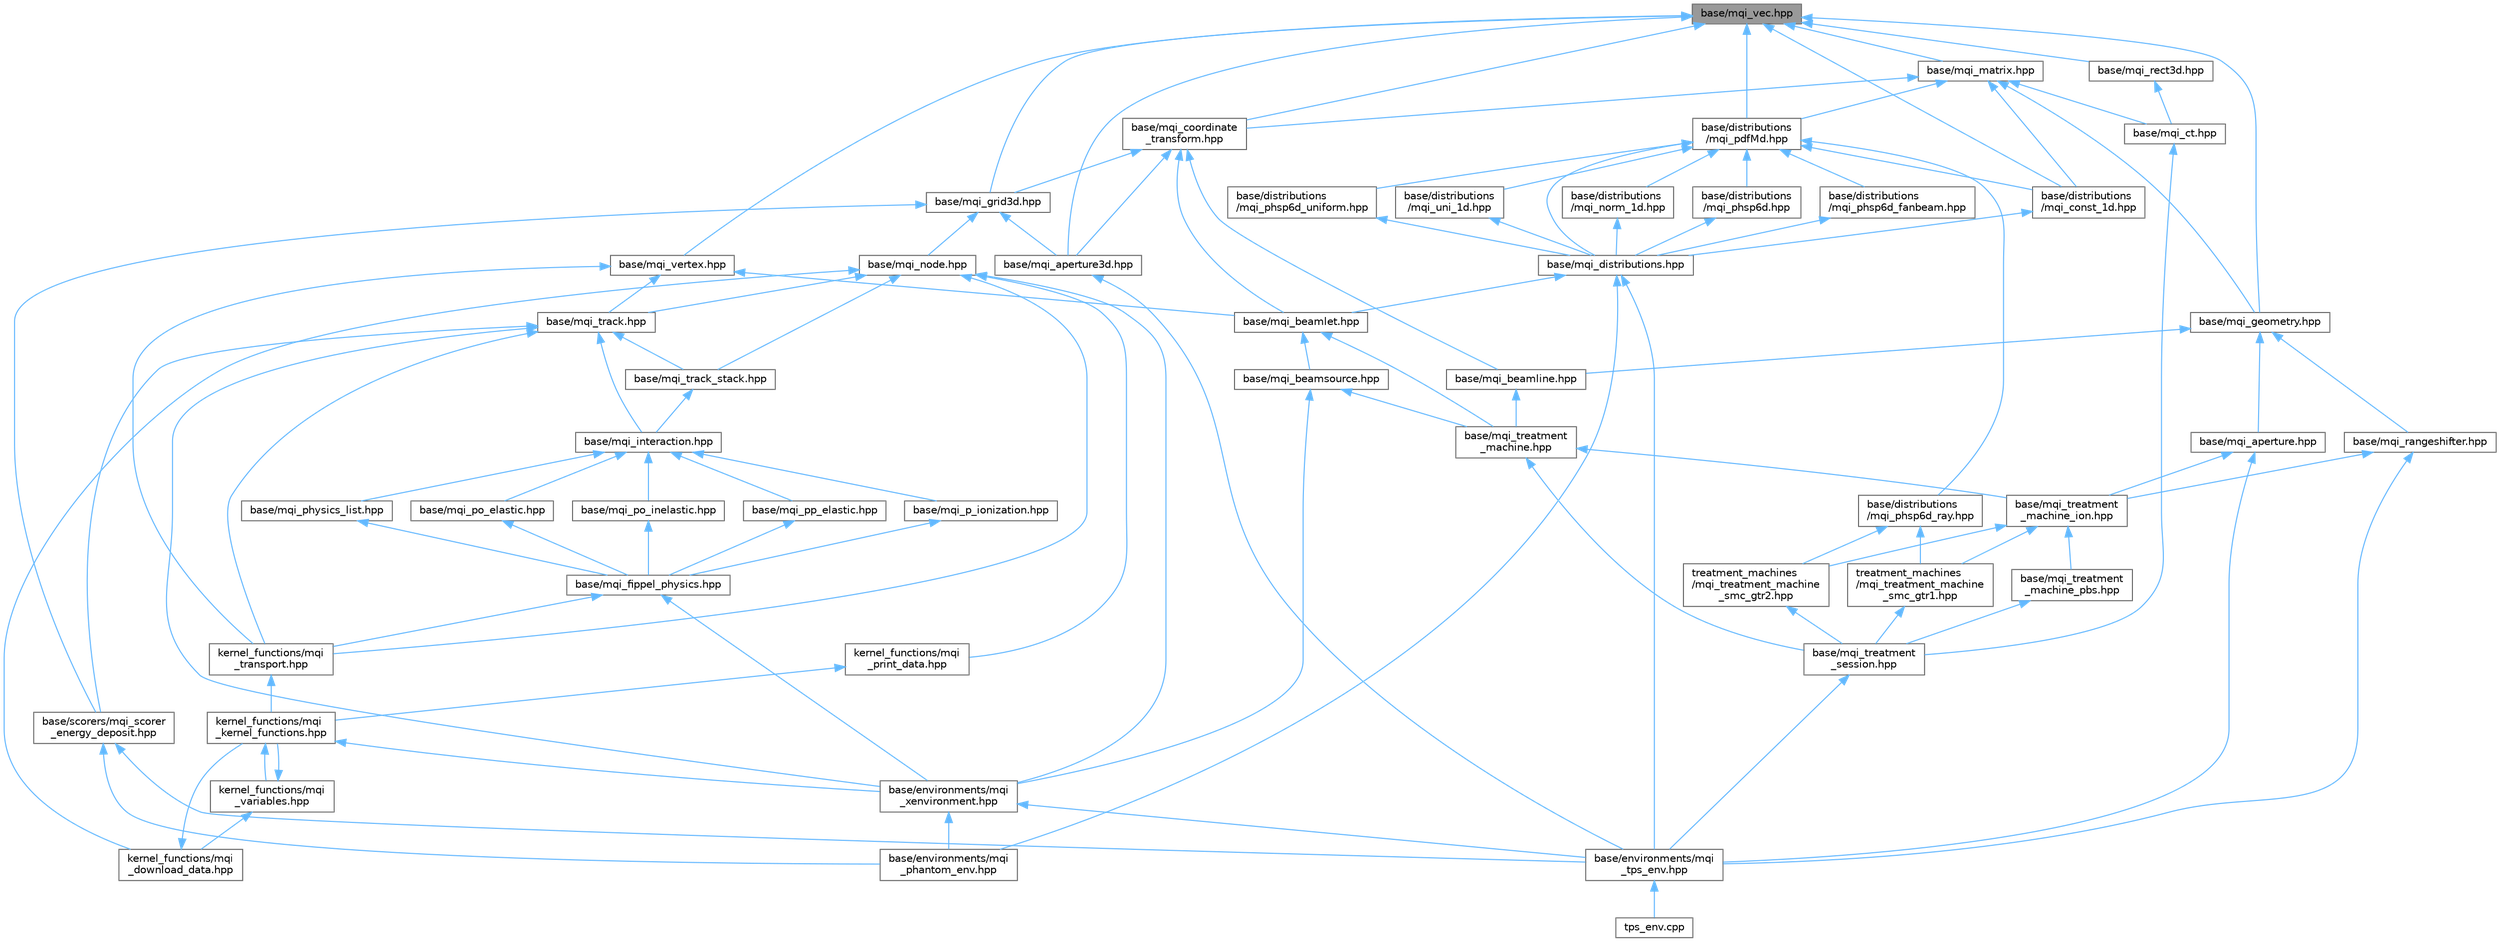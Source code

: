 digraph "base/mqi_vec.hpp"
{
 // LATEX_PDF_SIZE
  bgcolor="transparent";
  edge [fontname=Helvetica,fontsize=10,labelfontname=Helvetica,labelfontsize=10];
  node [fontname=Helvetica,fontsize=10,shape=box,height=0.2,width=0.4];
  Node1 [id="Node000001",label="base/mqi_vec.hpp",height=0.2,width=0.4,color="gray40", fillcolor="grey60", style="filled", fontcolor="black",tooltip=" "];
  Node1 -> Node2 [id="edge1_Node000001_Node000002",dir="back",color="steelblue1",style="solid",tooltip=" "];
  Node2 [id="Node000002",label="base/distributions\l/mqi_const_1d.hpp",height=0.2,width=0.4,color="grey40", fillcolor="white", style="filled",URL="$mqi__const__1d_8hpp.html",tooltip="Defines a 1-dimensional constant probability distribution function."];
  Node2 -> Node3 [id="edge2_Node000002_Node000003",dir="back",color="steelblue1",style="solid",tooltip=" "];
  Node3 [id="Node000003",label="base/mqi_distributions.hpp",height=0.2,width=0.4,color="grey40", fillcolor="white", style="filled",URL="$mqi__distributions_8hpp.html",tooltip="A meta-header that includes all particle distribution function headers."];
  Node3 -> Node4 [id="edge3_Node000003_Node000004",dir="back",color="steelblue1",style="solid",tooltip=" "];
  Node4 [id="Node000004",label="base/environments/mqi\l_phantom_env.hpp",height=0.2,width=0.4,color="grey40", fillcolor="white", style="filled",URL="$mqi__phantom__env_8hpp.html",tooltip=" "];
  Node3 -> Node5 [id="edge4_Node000003_Node000005",dir="back",color="steelblue1",style="solid",tooltip=" "];
  Node5 [id="Node000005",label="base/environments/mqi\l_tps_env.hpp",height=0.2,width=0.4,color="grey40", fillcolor="white", style="filled",URL="$mqi__tps__env_8hpp.html",tooltip=" "];
  Node5 -> Node6 [id="edge5_Node000005_Node000006",dir="back",color="steelblue1",style="solid",tooltip=" "];
  Node6 [id="Node000006",label="tps_env.cpp",height=0.2,width=0.4,color="grey40", fillcolor="white", style="filled",URL="$tps__env_8cpp.html",tooltip="Main entry point for running a Monte Carlo simulation using the Treatment Planning System (TPS) envir..."];
  Node3 -> Node7 [id="edge6_Node000003_Node000007",dir="back",color="steelblue1",style="solid",tooltip=" "];
  Node7 [id="Node000007",label="base/mqi_beamlet.hpp",height=0.2,width=0.4,color="grey40", fillcolor="white", style="filled",URL="$mqi__beamlet_8hpp.html",tooltip="Defines a beamlet, a fundamental component of a beam model."];
  Node7 -> Node8 [id="edge7_Node000007_Node000008",dir="back",color="steelblue1",style="solid",tooltip=" "];
  Node8 [id="Node000008",label="base/mqi_beamsource.hpp",height=0.2,width=0.4,color="grey40", fillcolor="white", style="filled",URL="$mqi__beamsource_8hpp.html",tooltip="Defines a source of particles for simulation, composed of multiple beamlets."];
  Node8 -> Node9 [id="edge8_Node000008_Node000009",dir="back",color="steelblue1",style="solid",tooltip=" "];
  Node9 [id="Node000009",label="base/environments/mqi\l_xenvironment.hpp",height=0.2,width=0.4,color="grey40", fillcolor="white", style="filled",URL="$mqi__xenvironment_8hpp.html",tooltip="This file defines the x_environment class, a virtual base class for creating Monte Carlo simulation e..."];
  Node9 -> Node4 [id="edge9_Node000009_Node000004",dir="back",color="steelblue1",style="solid",tooltip=" "];
  Node9 -> Node5 [id="edge10_Node000009_Node000005",dir="back",color="steelblue1",style="solid",tooltip=" "];
  Node8 -> Node10 [id="edge11_Node000008_Node000010",dir="back",color="steelblue1",style="solid",tooltip=" "];
  Node10 [id="Node000010",label="base/mqi_treatment\l_machine.hpp",height=0.2,width=0.4,color="grey40", fillcolor="white", style="filled",URL="$mqi__treatment__machine_8hpp.html",tooltip=" "];
  Node10 -> Node11 [id="edge12_Node000010_Node000011",dir="back",color="steelblue1",style="solid",tooltip=" "];
  Node11 [id="Node000011",label="base/mqi_treatment\l_machine_ion.hpp",height=0.2,width=0.4,color="grey40", fillcolor="white", style="filled",URL="$mqi__treatment__machine__ion_8hpp.html",tooltip=" "];
  Node11 -> Node12 [id="edge13_Node000011_Node000012",dir="back",color="steelblue1",style="solid",tooltip=" "];
  Node12 [id="Node000012",label="base/mqi_treatment\l_machine_pbs.hpp",height=0.2,width=0.4,color="grey40", fillcolor="white", style="filled",URL="$mqi__treatment__machine__pbs_8hpp.html",tooltip=" "];
  Node12 -> Node13 [id="edge14_Node000012_Node000013",dir="back",color="steelblue1",style="solid",tooltip=" "];
  Node13 [id="Node000013",label="base/mqi_treatment\l_session.hpp",height=0.2,width=0.4,color="grey40", fillcolor="white", style="filled",URL="$mqi__treatment__session_8hpp.html",tooltip=" "];
  Node13 -> Node5 [id="edge15_Node000013_Node000005",dir="back",color="steelblue1",style="solid",tooltip=" "];
  Node11 -> Node14 [id="edge16_Node000011_Node000014",dir="back",color="steelblue1",style="solid",tooltip=" "];
  Node14 [id="Node000014",label="treatment_machines\l/mqi_treatment_machine\l_smc_gtr1.hpp",height=0.2,width=0.4,color="grey40", fillcolor="white", style="filled",URL="$mqi__treatment__machine__smc__gtr1_8hpp.html",tooltip=" "];
  Node14 -> Node13 [id="edge17_Node000014_Node000013",dir="back",color="steelblue1",style="solid",tooltip=" "];
  Node11 -> Node15 [id="edge18_Node000011_Node000015",dir="back",color="steelblue1",style="solid",tooltip=" "];
  Node15 [id="Node000015",label="treatment_machines\l/mqi_treatment_machine\l_smc_gtr2.hpp",height=0.2,width=0.4,color="grey40", fillcolor="white", style="filled",URL="$mqi__treatment__machine__smc__gtr2_8hpp.html",tooltip=" "];
  Node15 -> Node13 [id="edge19_Node000015_Node000013",dir="back",color="steelblue1",style="solid",tooltip=" "];
  Node10 -> Node13 [id="edge20_Node000010_Node000013",dir="back",color="steelblue1",style="solid",tooltip=" "];
  Node7 -> Node10 [id="edge21_Node000007_Node000010",dir="back",color="steelblue1",style="solid",tooltip=" "];
  Node1 -> Node16 [id="edge22_Node000001_Node000016",dir="back",color="steelblue1",style="solid",tooltip=" "];
  Node16 [id="Node000016",label="base/distributions\l/mqi_pdfMd.hpp",height=0.2,width=0.4,color="grey40", fillcolor="white", style="filled",URL="$mqi__pdf_md_8hpp.html",tooltip="Defines the base class for M-dimensional probability distribution functions."];
  Node16 -> Node2 [id="edge23_Node000016_Node000002",dir="back",color="steelblue1",style="solid",tooltip=" "];
  Node16 -> Node17 [id="edge24_Node000016_Node000017",dir="back",color="steelblue1",style="solid",tooltip=" "];
  Node17 [id="Node000017",label="base/distributions\l/mqi_norm_1d.hpp",height=0.2,width=0.4,color="grey40", fillcolor="white", style="filled",URL="$mqi__norm__1d_8hpp.html",tooltip="Defines a 1-dimensional normal (Gaussian) probability distribution function."];
  Node17 -> Node3 [id="edge25_Node000017_Node000003",dir="back",color="steelblue1",style="solid",tooltip=" "];
  Node16 -> Node18 [id="edge26_Node000016_Node000018",dir="back",color="steelblue1",style="solid",tooltip=" "];
  Node18 [id="Node000018",label="base/distributions\l/mqi_phsp6d.hpp",height=0.2,width=0.4,color="grey40", fillcolor="white", style="filled",URL="$mqi__phsp6d_8hpp.html",tooltip="Defines a 6-dimensional phase-space probability distribution function."];
  Node18 -> Node3 [id="edge27_Node000018_Node000003",dir="back",color="steelblue1",style="solid",tooltip=" "];
  Node16 -> Node19 [id="edge28_Node000016_Node000019",dir="back",color="steelblue1",style="solid",tooltip=" "];
  Node19 [id="Node000019",label="base/distributions\l/mqi_phsp6d_fanbeam.hpp",height=0.2,width=0.4,color="grey40", fillcolor="white", style="filled",URL="$mqi__phsp6d__fanbeam_8hpp.html",tooltip="Defines a 6-dimensional phase-space PDF for a fan beam."];
  Node19 -> Node3 [id="edge29_Node000019_Node000003",dir="back",color="steelblue1",style="solid",tooltip=" "];
  Node16 -> Node20 [id="edge30_Node000016_Node000020",dir="back",color="steelblue1",style="solid",tooltip=" "];
  Node20 [id="Node000020",label="base/distributions\l/mqi_phsp6d_ray.hpp",height=0.2,width=0.4,color="grey40", fillcolor="white", style="filled",URL="$mqi__phsp6d__ray_8hpp.html",tooltip="This file defines the phsp_6d_ray class, a 6-dimensional phase-space distribution for a ray-like sour..."];
  Node20 -> Node14 [id="edge31_Node000020_Node000014",dir="back",color="steelblue1",style="solid",tooltip=" "];
  Node20 -> Node15 [id="edge32_Node000020_Node000015",dir="back",color="steelblue1",style="solid",tooltip=" "];
  Node16 -> Node21 [id="edge33_Node000016_Node000021",dir="back",color="steelblue1",style="solid",tooltip=" "];
  Node21 [id="Node000021",label="base/distributions\l/mqi_phsp6d_uniform.hpp",height=0.2,width=0.4,color="grey40", fillcolor="white", style="filled",URL="$mqi__phsp6d__uniform_8hpp.html",tooltip="This file defines the phsp_6d_uniform class, a 6-dimensional uniform phase-space distribution."];
  Node21 -> Node3 [id="edge34_Node000021_Node000003",dir="back",color="steelblue1",style="solid",tooltip=" "];
  Node16 -> Node22 [id="edge35_Node000016_Node000022",dir="back",color="steelblue1",style="solid",tooltip=" "];
  Node22 [id="Node000022",label="base/distributions\l/mqi_uni_1d.hpp",height=0.2,width=0.4,color="grey40", fillcolor="white", style="filled",URL="$mqi__uni__1d_8hpp.html",tooltip="This file defines the uni_1d class, a 1-dimensional uniform distribution."];
  Node22 -> Node3 [id="edge36_Node000022_Node000003",dir="back",color="steelblue1",style="solid",tooltip=" "];
  Node16 -> Node3 [id="edge37_Node000016_Node000003",dir="back",color="steelblue1",style="solid",tooltip=" "];
  Node1 -> Node23 [id="edge38_Node000001_Node000023",dir="back",color="steelblue1",style="solid",tooltip=" "];
  Node23 [id="Node000023",label="base/mqi_aperture3d.hpp",height=0.2,width=0.4,color="grey40", fillcolor="white", style="filled",URL="$mqi__aperture3d_8hpp.html",tooltip="3D rectilinear grid geometry for Monte Carlo transport through an aperture."];
  Node23 -> Node5 [id="edge39_Node000023_Node000005",dir="back",color="steelblue1",style="solid",tooltip=" "];
  Node1 -> Node24 [id="edge40_Node000001_Node000024",dir="back",color="steelblue1",style="solid",tooltip=" "];
  Node24 [id="Node000024",label="base/mqi_coordinate\l_transform.hpp",height=0.2,width=0.4,color="grey40", fillcolor="white", style="filled",URL="$mqi__coordinate__transform_8hpp.html",tooltip="Defines a class for mapping points and vectors between different coordinate systems."];
  Node24 -> Node23 [id="edge41_Node000024_Node000023",dir="back",color="steelblue1",style="solid",tooltip=" "];
  Node24 -> Node7 [id="edge42_Node000024_Node000007",dir="back",color="steelblue1",style="solid",tooltip=" "];
  Node24 -> Node25 [id="edge43_Node000024_Node000025",dir="back",color="steelblue1",style="solid",tooltip=" "];
  Node25 [id="Node000025",label="base/mqi_beamline.hpp",height=0.2,width=0.4,color="grey40", fillcolor="white", style="filled",URL="$mqi__beamline_8hpp.html",tooltip="Defines a beamline as a collection of physical components."];
  Node25 -> Node10 [id="edge44_Node000025_Node000010",dir="back",color="steelblue1",style="solid",tooltip=" "];
  Node24 -> Node26 [id="edge45_Node000024_Node000026",dir="back",color="steelblue1",style="solid",tooltip=" "];
  Node26 [id="Node000026",label="base/mqi_grid3d.hpp",height=0.2,width=0.4,color="grey40", fillcolor="white", style="filled",URL="$mqi__grid3d_8hpp.html",tooltip="Defines a generic 3D rectilinear grid for Monte Carlo transport simulations."];
  Node26 -> Node23 [id="edge46_Node000026_Node000023",dir="back",color="steelblue1",style="solid",tooltip=" "];
  Node26 -> Node27 [id="edge47_Node000026_Node000027",dir="back",color="steelblue1",style="solid",tooltip=" "];
  Node27 [id="Node000027",label="base/mqi_node.hpp",height=0.2,width=0.4,color="grey40", fillcolor="white", style="filled",URL="$mqi__node_8hpp.html",tooltip="Defines the node structure for the geometry hierarchy (scene graph)."];
  Node27 -> Node9 [id="edge48_Node000027_Node000009",dir="back",color="steelblue1",style="solid",tooltip=" "];
  Node27 -> Node28 [id="edge49_Node000027_Node000028",dir="back",color="steelblue1",style="solid",tooltip=" "];
  Node28 [id="Node000028",label="base/mqi_track.hpp",height=0.2,width=0.4,color="grey40", fillcolor="white", style="filled",URL="$mqi__track_8hpp.html",tooltip=" "];
  Node28 -> Node9 [id="edge50_Node000028_Node000009",dir="back",color="steelblue1",style="solid",tooltip=" "];
  Node28 -> Node29 [id="edge51_Node000028_Node000029",dir="back",color="steelblue1",style="solid",tooltip=" "];
  Node29 [id="Node000029",label="base/mqi_interaction.hpp",height=0.2,width=0.4,color="grey40", fillcolor="white", style="filled",URL="$mqi__interaction_8hpp.html",tooltip="Defines the abstract base class for all physics interaction models."];
  Node29 -> Node30 [id="edge52_Node000029_Node000030",dir="back",color="steelblue1",style="solid",tooltip=" "];
  Node30 [id="Node000030",label="base/mqi_p_ionization.hpp",height=0.2,width=0.4,color="grey40", fillcolor="white", style="filled",URL="$mqi__p__ionization_8hpp.html",tooltip="Defines the proton ionization interaction model using tabulated data."];
  Node30 -> Node31 [id="edge53_Node000030_Node000031",dir="back",color="steelblue1",style="solid",tooltip=" "];
  Node31 [id="Node000031",label="base/mqi_fippel_physics.hpp",height=0.2,width=0.4,color="grey40", fillcolor="white", style="filled",URL="$mqi__fippel__physics_8hpp.html",tooltip="Implements a \"physics list\" for proton transport based on the Fippel model."];
  Node31 -> Node9 [id="edge54_Node000031_Node000009",dir="back",color="steelblue1",style="solid",tooltip=" "];
  Node31 -> Node32 [id="edge55_Node000031_Node000032",dir="back",color="steelblue1",style="solid",tooltip=" "];
  Node32 [id="Node000032",label="kernel_functions/mqi\l_transport.hpp",height=0.2,width=0.4,color="grey40", fillcolor="white", style="filled",URL="$mqi__transport_8hpp.html",tooltip=" "];
  Node32 -> Node33 [id="edge56_Node000032_Node000033",dir="back",color="steelblue1",style="solid",tooltip=" "];
  Node33 [id="Node000033",label="kernel_functions/mqi\l_kernel_functions.hpp",height=0.2,width=0.4,color="grey40", fillcolor="white", style="filled",URL="$mqi__kernel__functions_8hpp.html",tooltip="A convenience header that includes all CUDA kernel-related functions for the Moqui simulation engine."];
  Node33 -> Node9 [id="edge57_Node000033_Node000009",dir="back",color="steelblue1",style="solid",tooltip=" "];
  Node33 -> Node34 [id="edge58_Node000033_Node000034",dir="back",color="steelblue1",style="solid",tooltip=" "];
  Node34 [id="Node000034",label="kernel_functions/mqi\l_variables.hpp",height=0.2,width=0.4,color="grey40", fillcolor="white", style="filled",URL="$mqi__variables_8hpp.html",tooltip="Defines global variables for the Monte Carlo simulation."];
  Node34 -> Node35 [id="edge59_Node000034_Node000035",dir="back",color="steelblue1",style="solid",tooltip=" "];
  Node35 [id="Node000035",label="kernel_functions/mqi\l_download_data.hpp",height=0.2,width=0.4,color="grey40", fillcolor="white", style="filled",URL="$mqi__download__data_8hpp.html",tooltip=" "];
  Node35 -> Node33 [id="edge60_Node000035_Node000033",dir="back",color="steelblue1",style="solid",tooltip=" "];
  Node34 -> Node33 [id="edge61_Node000034_Node000033",dir="back",color="steelblue1",style="solid",tooltip=" "];
  Node29 -> Node36 [id="edge62_Node000029_Node000036",dir="back",color="steelblue1",style="solid",tooltip=" "];
  Node36 [id="Node000036",label="base/mqi_physics_list.hpp",height=0.2,width=0.4,color="grey40", fillcolor="white", style="filled",URL="$mqi__physics__list_8hpp.html",tooltip="Defines structures and classes for managing physics processes and parameters."];
  Node36 -> Node31 [id="edge63_Node000036_Node000031",dir="back",color="steelblue1",style="solid",tooltip=" "];
  Node29 -> Node37 [id="edge64_Node000029_Node000037",dir="back",color="steelblue1",style="solid",tooltip=" "];
  Node37 [id="Node000037",label="base/mqi_po_elastic.hpp",height=0.2,width=0.4,color="grey40", fillcolor="white", style="filled",URL="$mqi__po__elastic_8hpp.html",tooltip="Defines the proton-oxygen elastic scattering interaction models."];
  Node37 -> Node31 [id="edge65_Node000037_Node000031",dir="back",color="steelblue1",style="solid",tooltip=" "];
  Node29 -> Node38 [id="edge66_Node000029_Node000038",dir="back",color="steelblue1",style="solid",tooltip=" "];
  Node38 [id="Node000038",label="base/mqi_po_inelastic.hpp",height=0.2,width=0.4,color="grey40", fillcolor="white", style="filled",URL="$mqi__po__inelastic_8hpp.html",tooltip=" "];
  Node38 -> Node31 [id="edge67_Node000038_Node000031",dir="back",color="steelblue1",style="solid",tooltip=" "];
  Node29 -> Node39 [id="edge68_Node000029_Node000039",dir="back",color="steelblue1",style="solid",tooltip=" "];
  Node39 [id="Node000039",label="base/mqi_pp_elastic.hpp",height=0.2,width=0.4,color="grey40", fillcolor="white", style="filled",URL="$mqi__pp__elastic_8hpp.html",tooltip=" "];
  Node39 -> Node31 [id="edge69_Node000039_Node000031",dir="back",color="steelblue1",style="solid",tooltip=" "];
  Node28 -> Node40 [id="edge70_Node000028_Node000040",dir="back",color="steelblue1",style="solid",tooltip=" "];
  Node40 [id="Node000040",label="base/mqi_track_stack.hpp",height=0.2,width=0.4,color="grey40", fillcolor="white", style="filled",URL="$mqi__track__stack_8hpp.html",tooltip="Defines a fixed-size stack for managing secondary particle tracks."];
  Node40 -> Node29 [id="edge71_Node000040_Node000029",dir="back",color="steelblue1",style="solid",tooltip=" "];
  Node28 -> Node41 [id="edge72_Node000028_Node000041",dir="back",color="steelblue1",style="solid",tooltip=" "];
  Node41 [id="Node000041",label="base/scorers/mqi_scorer\l_energy_deposit.hpp",height=0.2,width=0.4,color="grey40", fillcolor="white", style="filled",URL="$mqi__scorer__energy__deposit_8hpp.html",tooltip="Defines functions for \"scoring\" (calculating) physics quantities like dose and LET."];
  Node41 -> Node4 [id="edge73_Node000041_Node000004",dir="back",color="steelblue1",style="solid",tooltip=" "];
  Node41 -> Node5 [id="edge74_Node000041_Node000005",dir="back",color="steelblue1",style="solid",tooltip=" "];
  Node28 -> Node32 [id="edge75_Node000028_Node000032",dir="back",color="steelblue1",style="solid",tooltip=" "];
  Node27 -> Node40 [id="edge76_Node000027_Node000040",dir="back",color="steelblue1",style="solid",tooltip=" "];
  Node27 -> Node35 [id="edge77_Node000027_Node000035",dir="back",color="steelblue1",style="solid",tooltip=" "];
  Node27 -> Node42 [id="edge78_Node000027_Node000042",dir="back",color="steelblue1",style="solid",tooltip=" "];
  Node42 [id="Node000042",label="kernel_functions/mqi\l_print_data.hpp",height=0.2,width=0.4,color="grey40", fillcolor="white", style="filled",URL="$mqi__print__data_8hpp.html",tooltip=" "];
  Node42 -> Node33 [id="edge79_Node000042_Node000033",dir="back",color="steelblue1",style="solid",tooltip=" "];
  Node27 -> Node32 [id="edge80_Node000027_Node000032",dir="back",color="steelblue1",style="solid",tooltip=" "];
  Node26 -> Node41 [id="edge81_Node000026_Node000041",dir="back",color="steelblue1",style="solid",tooltip=" "];
  Node1 -> Node43 [id="edge82_Node000001_Node000043",dir="back",color="steelblue1",style="solid",tooltip=" "];
  Node43 [id="Node000043",label="base/mqi_geometry.hpp",height=0.2,width=0.4,color="grey40", fillcolor="white", style="filled",URL="$mqi__geometry_8hpp.html",tooltip="Defines the abstract base class for all geometric components in the simulation."];
  Node43 -> Node44 [id="edge83_Node000043_Node000044",dir="back",color="steelblue1",style="solid",tooltip=" "];
  Node44 [id="Node000044",label="base/mqi_aperture.hpp",height=0.2,width=0.4,color="grey40", fillcolor="white", style="filled",URL="$mqi__aperture_8hpp.html",tooltip="Geometry model for an aperture."];
  Node44 -> Node5 [id="edge84_Node000044_Node000005",dir="back",color="steelblue1",style="solid",tooltip=" "];
  Node44 -> Node11 [id="edge85_Node000044_Node000011",dir="back",color="steelblue1",style="solid",tooltip=" "];
  Node43 -> Node25 [id="edge86_Node000043_Node000025",dir="back",color="steelblue1",style="solid",tooltip=" "];
  Node43 -> Node45 [id="edge87_Node000043_Node000045",dir="back",color="steelblue1",style="solid",tooltip=" "];
  Node45 [id="Node000045",label="base/mqi_rangeshifter.hpp",height=0.2,width=0.4,color="grey40", fillcolor="white", style="filled",URL="$mqi__rangeshifter_8hpp.html",tooltip="Defines a range shifter, a geometric component used to modify the depth of a radiation beam."];
  Node45 -> Node5 [id="edge88_Node000045_Node000005",dir="back",color="steelblue1",style="solid",tooltip=" "];
  Node45 -> Node11 [id="edge89_Node000045_Node000011",dir="back",color="steelblue1",style="solid",tooltip=" "];
  Node1 -> Node26 [id="edge90_Node000001_Node000026",dir="back",color="steelblue1",style="solid",tooltip=" "];
  Node1 -> Node46 [id="edge91_Node000001_Node000046",dir="back",color="steelblue1",style="solid",tooltip=" "];
  Node46 [id="Node000046",label="base/mqi_matrix.hpp",height=0.2,width=0.4,color="grey40", fillcolor="white", style="filled",URL="$mqi__matrix_8hpp.html",tooltip="Defines 3x3 and 4x4 matrix classes for 3D transformations."];
  Node46 -> Node2 [id="edge92_Node000046_Node000002",dir="back",color="steelblue1",style="solid",tooltip=" "];
  Node46 -> Node16 [id="edge93_Node000046_Node000016",dir="back",color="steelblue1",style="solid",tooltip=" "];
  Node46 -> Node24 [id="edge94_Node000046_Node000024",dir="back",color="steelblue1",style="solid",tooltip=" "];
  Node46 -> Node47 [id="edge95_Node000046_Node000047",dir="back",color="steelblue1",style="solid",tooltip=" "];
  Node47 [id="Node000047",label="base/mqi_ct.hpp",height=0.2,width=0.4,color="grey40", fillcolor="white", style="filled",URL="$mqi__ct_8hpp.html",tooltip="Defines a class for handling 3D Computed Tomography (CT) image data."];
  Node47 -> Node13 [id="edge96_Node000047_Node000013",dir="back",color="steelblue1",style="solid",tooltip=" "];
  Node46 -> Node43 [id="edge97_Node000046_Node000043",dir="back",color="steelblue1",style="solid",tooltip=" "];
  Node1 -> Node48 [id="edge98_Node000001_Node000048",dir="back",color="steelblue1",style="solid",tooltip=" "];
  Node48 [id="Node000048",label="base/mqi_rect3d.hpp",height=0.2,width=0.4,color="grey40", fillcolor="white", style="filled",URL="$mqi__rect3d_8hpp.html",tooltip="Defines a generic, 3D rectilinear grid for storing data like CT images, dose, or vector fields."];
  Node48 -> Node47 [id="edge99_Node000048_Node000047",dir="back",color="steelblue1",style="solid",tooltip=" "];
  Node1 -> Node49 [id="edge100_Node000001_Node000049",dir="back",color="steelblue1",style="solid",tooltip=" "];
  Node49 [id="Node000049",label="base/mqi_vertex.hpp",height=0.2,width=0.4,color="grey40", fillcolor="white", style="filled",URL="$mqi__vertex_8hpp.html",tooltip=" "];
  Node49 -> Node7 [id="edge101_Node000049_Node000007",dir="back",color="steelblue1",style="solid",tooltip=" "];
  Node49 -> Node28 [id="edge102_Node000049_Node000028",dir="back",color="steelblue1",style="solid",tooltip=" "];
  Node49 -> Node32 [id="edge103_Node000049_Node000032",dir="back",color="steelblue1",style="solid",tooltip=" "];
}
